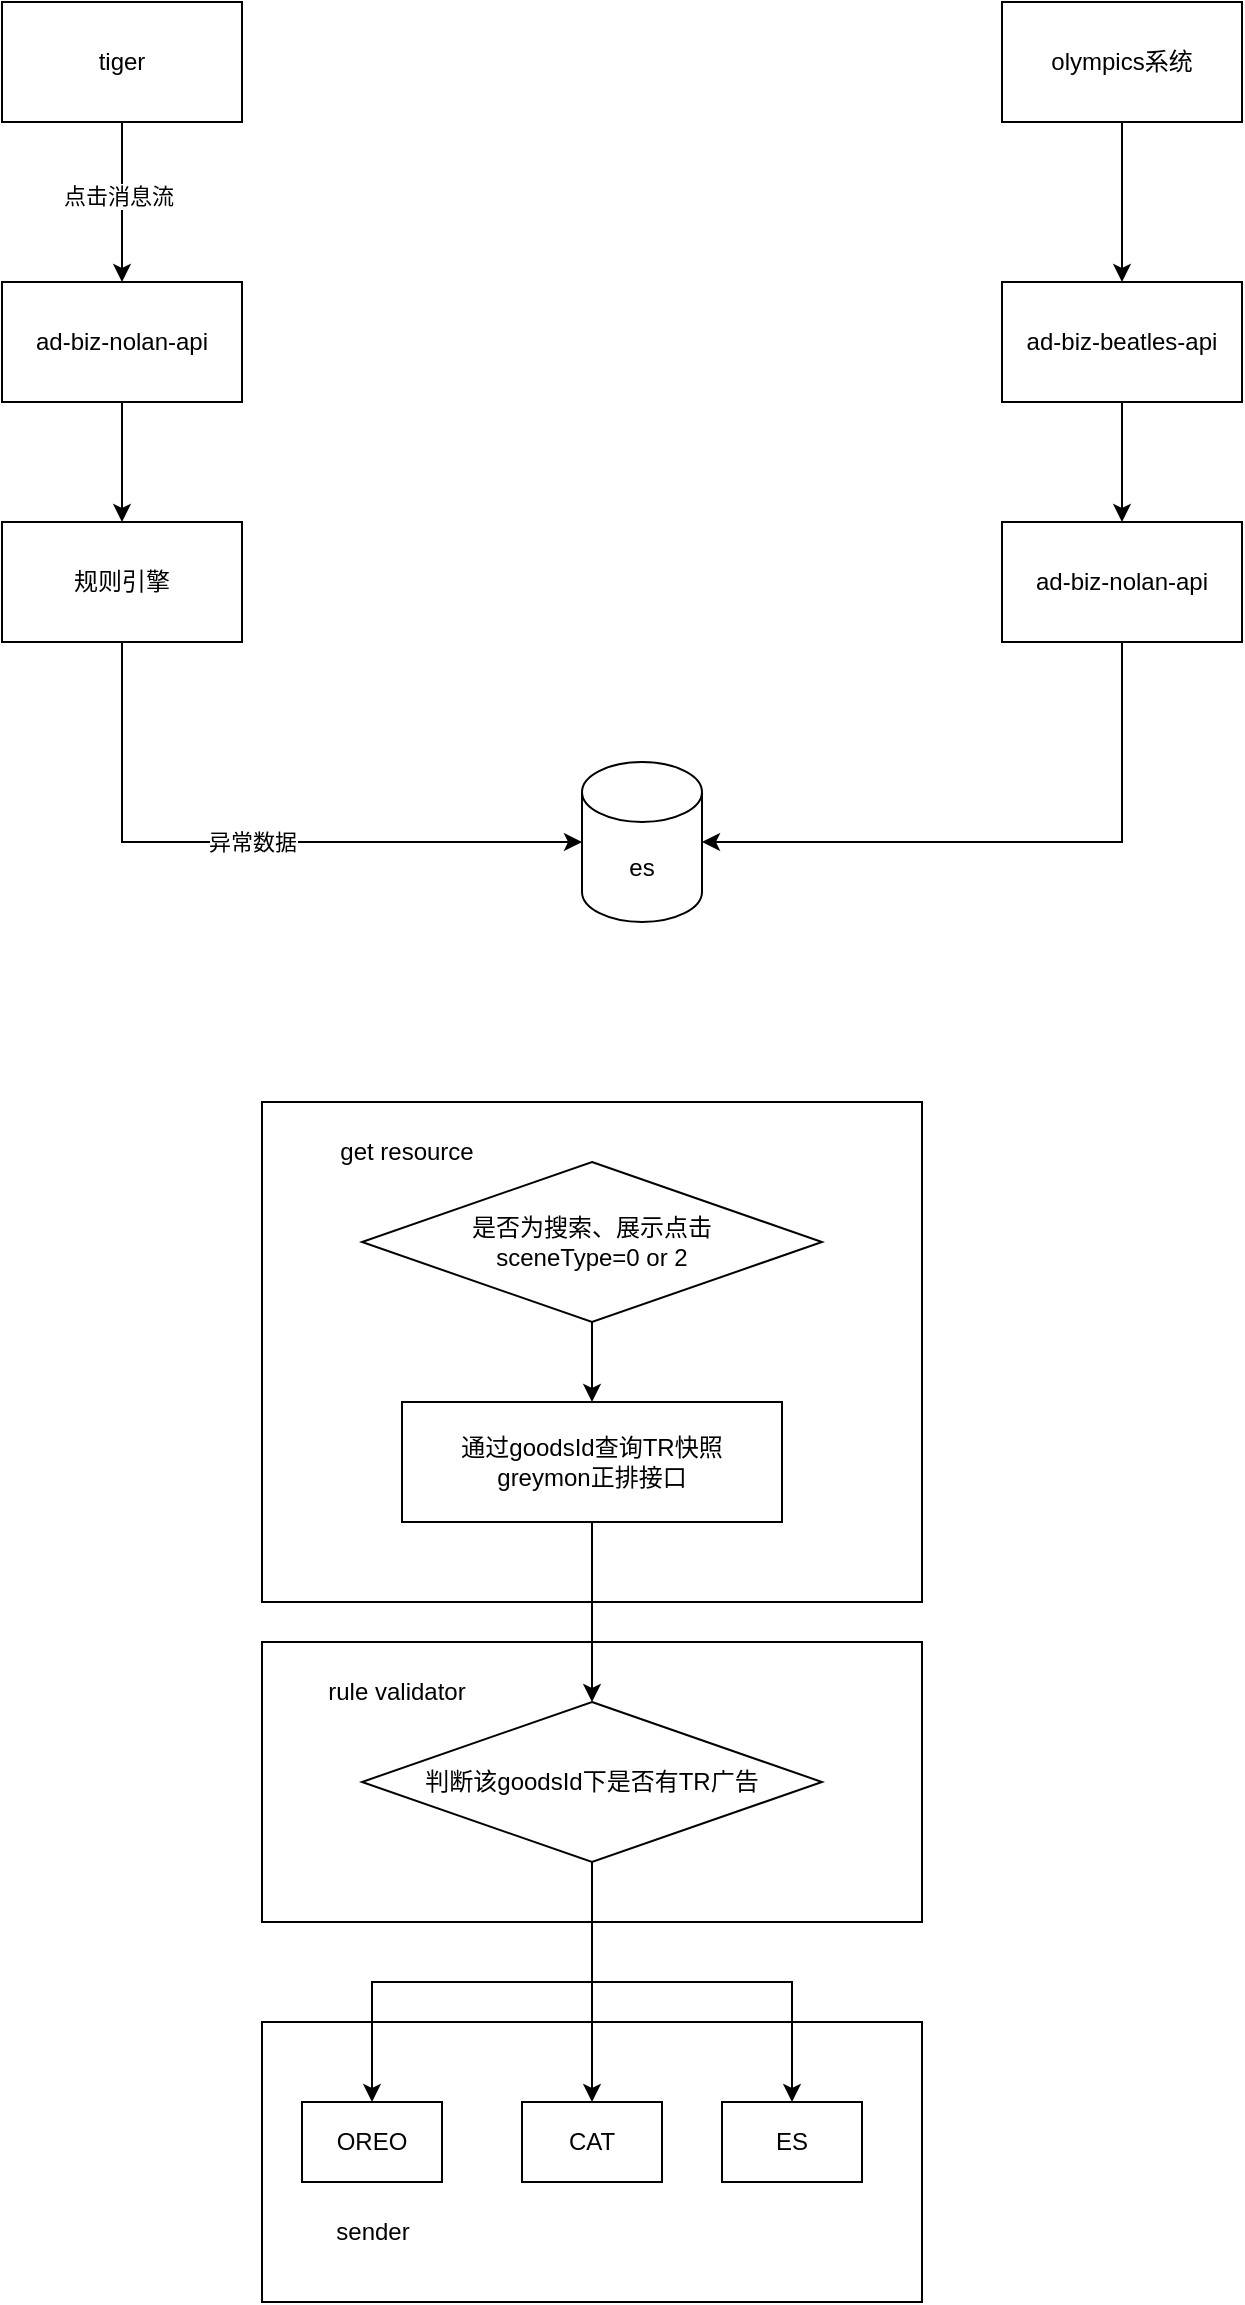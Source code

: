 <mxfile version="15.7.3" type="github">
  <diagram id="bPxxvuAg6DJ5knDdLcHN" name="Page-1">
    <mxGraphModel dx="1426" dy="769" grid="1" gridSize="10" guides="1" tooltips="1" connect="1" arrows="1" fold="1" page="1" pageScale="1" pageWidth="827" pageHeight="1169" math="0" shadow="0">
      <root>
        <mxCell id="0" />
        <mxCell id="1" parent="0" />
        <mxCell id="RIV_8DD1zcelonFKxzlP-36" value="" style="rounded=0;whiteSpace=wrap;html=1;" vertex="1" parent="1">
          <mxGeometry x="210" y="1100" width="330" height="140" as="geometry" />
        </mxCell>
        <mxCell id="RIV_8DD1zcelonFKxzlP-33" value="" style="rounded=0;whiteSpace=wrap;html=1;" vertex="1" parent="1">
          <mxGeometry x="210" y="910" width="330" height="140" as="geometry" />
        </mxCell>
        <mxCell id="RIV_8DD1zcelonFKxzlP-32" value="" style="rounded=0;whiteSpace=wrap;html=1;" vertex="1" parent="1">
          <mxGeometry x="210" y="640" width="330" height="250" as="geometry" />
        </mxCell>
        <mxCell id="RIV_8DD1zcelonFKxzlP-3" value="" style="edgeStyle=orthogonalEdgeStyle;rounded=0;orthogonalLoop=1;jettySize=auto;html=1;" edge="1" parent="1" source="RIV_8DD1zcelonFKxzlP-1" target="RIV_8DD1zcelonFKxzlP-2">
          <mxGeometry relative="1" as="geometry" />
        </mxCell>
        <mxCell id="RIV_8DD1zcelonFKxzlP-11" value="点击消息流" style="edgeLabel;html=1;align=center;verticalAlign=middle;resizable=0;points=[];" vertex="1" connectable="0" parent="RIV_8DD1zcelonFKxzlP-3">
          <mxGeometry x="-0.091" y="-2" relative="1" as="geometry">
            <mxPoint as="offset" />
          </mxGeometry>
        </mxCell>
        <mxCell id="RIV_8DD1zcelonFKxzlP-1" value="tiger" style="rounded=0;whiteSpace=wrap;html=1;" vertex="1" parent="1">
          <mxGeometry x="80" y="90" width="120" height="60" as="geometry" />
        </mxCell>
        <mxCell id="RIV_8DD1zcelonFKxzlP-13" value="" style="edgeStyle=orthogonalEdgeStyle;rounded=0;orthogonalLoop=1;jettySize=auto;html=1;" edge="1" parent="1" source="RIV_8DD1zcelonFKxzlP-2" target="RIV_8DD1zcelonFKxzlP-12">
          <mxGeometry relative="1" as="geometry" />
        </mxCell>
        <mxCell id="RIV_8DD1zcelonFKxzlP-2" value="ad-biz-nolan-api" style="whiteSpace=wrap;html=1;rounded=0;" vertex="1" parent="1">
          <mxGeometry x="80" y="230" width="120" height="60" as="geometry" />
        </mxCell>
        <mxCell id="RIV_8DD1zcelonFKxzlP-6" value="es" style="shape=cylinder3;whiteSpace=wrap;html=1;boundedLbl=1;backgroundOutline=1;size=15;" vertex="1" parent="1">
          <mxGeometry x="370" y="470" width="60" height="80" as="geometry" />
        </mxCell>
        <mxCell id="RIV_8DD1zcelonFKxzlP-9" style="edgeStyle=orthogonalEdgeStyle;rounded=0;orthogonalLoop=1;jettySize=auto;html=1;entryX=1;entryY=0.5;entryDx=0;entryDy=0;entryPerimeter=0;" edge="1" parent="1" source="RIV_8DD1zcelonFKxzlP-8" target="RIV_8DD1zcelonFKxzlP-6">
          <mxGeometry relative="1" as="geometry">
            <Array as="points">
              <mxPoint x="640" y="510" />
            </Array>
          </mxGeometry>
        </mxCell>
        <mxCell id="RIV_8DD1zcelonFKxzlP-8" value="ad-biz-nolan-api" style="whiteSpace=wrap;html=1;rounded=0;" vertex="1" parent="1">
          <mxGeometry x="580" y="350" width="120" height="60" as="geometry" />
        </mxCell>
        <mxCell id="RIV_8DD1zcelonFKxzlP-19" value="" style="edgeStyle=orthogonalEdgeStyle;rounded=0;orthogonalLoop=1;jettySize=auto;html=1;entryX=0.5;entryY=0;entryDx=0;entryDy=0;" edge="1" parent="1" source="RIV_8DD1zcelonFKxzlP-10" target="RIV_8DD1zcelonFKxzlP-16">
          <mxGeometry relative="1" as="geometry">
            <mxPoint x="640" y="170" as="targetPoint" />
          </mxGeometry>
        </mxCell>
        <mxCell id="RIV_8DD1zcelonFKxzlP-10" value="olympics系统" style="rounded=0;whiteSpace=wrap;html=1;" vertex="1" parent="1">
          <mxGeometry x="580" y="90" width="120" height="60" as="geometry" />
        </mxCell>
        <mxCell id="RIV_8DD1zcelonFKxzlP-27" value="异常数据" style="edgeStyle=orthogonalEdgeStyle;rounded=0;orthogonalLoop=1;jettySize=auto;html=1;exitX=0.5;exitY=1;exitDx=0;exitDy=0;entryX=0;entryY=0.5;entryDx=0;entryDy=0;entryPerimeter=0;" edge="1" parent="1" source="RIV_8DD1zcelonFKxzlP-12" target="RIV_8DD1zcelonFKxzlP-6">
          <mxGeometry relative="1" as="geometry" />
        </mxCell>
        <mxCell id="RIV_8DD1zcelonFKxzlP-12" value="规则引擎" style="whiteSpace=wrap;html=1;rounded=0;" vertex="1" parent="1">
          <mxGeometry x="80" y="350" width="120" height="60" as="geometry" />
        </mxCell>
        <mxCell id="RIV_8DD1zcelonFKxzlP-17" value="" style="edgeStyle=orthogonalEdgeStyle;rounded=0;orthogonalLoop=1;jettySize=auto;html=1;" edge="1" parent="1" source="RIV_8DD1zcelonFKxzlP-16" target="RIV_8DD1zcelonFKxzlP-8">
          <mxGeometry relative="1" as="geometry" />
        </mxCell>
        <mxCell id="RIV_8DD1zcelonFKxzlP-16" value="ad-biz-beatles-api" style="whiteSpace=wrap;html=1;rounded=0;" vertex="1" parent="1">
          <mxGeometry x="580" y="230" width="120" height="60" as="geometry" />
        </mxCell>
        <mxCell id="RIV_8DD1zcelonFKxzlP-31" value="" style="edgeStyle=orthogonalEdgeStyle;rounded=0;orthogonalLoop=1;jettySize=auto;html=1;" edge="1" parent="1" source="RIV_8DD1zcelonFKxzlP-29" target="RIV_8DD1zcelonFKxzlP-30">
          <mxGeometry relative="1" as="geometry" />
        </mxCell>
        <mxCell id="RIV_8DD1zcelonFKxzlP-29" value="是否为搜索、展示点击&lt;br&gt;sceneType=0 or 2" style="rhombus;whiteSpace=wrap;html=1;" vertex="1" parent="1">
          <mxGeometry x="260" y="670" width="230" height="80" as="geometry" />
        </mxCell>
        <mxCell id="RIV_8DD1zcelonFKxzlP-35" value="" style="edgeStyle=orthogonalEdgeStyle;rounded=0;orthogonalLoop=1;jettySize=auto;html=1;" edge="1" parent="1" source="RIV_8DD1zcelonFKxzlP-30" target="RIV_8DD1zcelonFKxzlP-34">
          <mxGeometry relative="1" as="geometry" />
        </mxCell>
        <mxCell id="RIV_8DD1zcelonFKxzlP-30" value="通过goodsId查询TR快照&lt;br&gt;&lt;p style=&quot;margin: 0px&quot;&gt;greymon正排接口&lt;/p&gt;&lt;div&gt;&lt;/div&gt;" style="whiteSpace=wrap;html=1;" vertex="1" parent="1">
          <mxGeometry x="280" y="790" width="190" height="60" as="geometry" />
        </mxCell>
        <mxCell id="RIV_8DD1zcelonFKxzlP-40" style="edgeStyle=orthogonalEdgeStyle;rounded=0;orthogonalLoop=1;jettySize=auto;html=1;exitX=0.5;exitY=1;exitDx=0;exitDy=0;entryX=0.5;entryY=0;entryDx=0;entryDy=0;" edge="1" parent="1" source="RIV_8DD1zcelonFKxzlP-34" target="RIV_8DD1zcelonFKxzlP-38">
          <mxGeometry relative="1" as="geometry">
            <Array as="points">
              <mxPoint x="375" y="1080" />
              <mxPoint x="375" y="1080" />
            </Array>
          </mxGeometry>
        </mxCell>
        <mxCell id="RIV_8DD1zcelonFKxzlP-43" style="edgeStyle=orthogonalEdgeStyle;rounded=0;orthogonalLoop=1;jettySize=auto;html=1;exitX=0.5;exitY=1;exitDx=0;exitDy=0;" edge="1" parent="1" source="RIV_8DD1zcelonFKxzlP-34" target="RIV_8DD1zcelonFKxzlP-39">
          <mxGeometry relative="1" as="geometry" />
        </mxCell>
        <mxCell id="RIV_8DD1zcelonFKxzlP-44" style="edgeStyle=orthogonalEdgeStyle;rounded=0;orthogonalLoop=1;jettySize=auto;html=1;exitX=0.5;exitY=1;exitDx=0;exitDy=0;entryX=0.5;entryY=0;entryDx=0;entryDy=0;" edge="1" parent="1" source="RIV_8DD1zcelonFKxzlP-34" target="RIV_8DD1zcelonFKxzlP-37">
          <mxGeometry relative="1" as="geometry" />
        </mxCell>
        <mxCell id="RIV_8DD1zcelonFKxzlP-34" value="判断该goodsId下是否有TR广告" style="rhombus;whiteSpace=wrap;html=1;" vertex="1" parent="1">
          <mxGeometry x="260" y="940" width="230" height="80" as="geometry" />
        </mxCell>
        <mxCell id="RIV_8DD1zcelonFKxzlP-37" value="OREO" style="rounded=0;whiteSpace=wrap;html=1;" vertex="1" parent="1">
          <mxGeometry x="230" y="1140" width="70" height="40" as="geometry" />
        </mxCell>
        <mxCell id="RIV_8DD1zcelonFKxzlP-38" value="CAT" style="rounded=0;whiteSpace=wrap;html=1;" vertex="1" parent="1">
          <mxGeometry x="340" y="1140" width="70" height="40" as="geometry" />
        </mxCell>
        <mxCell id="RIV_8DD1zcelonFKxzlP-39" value="ES" style="rounded=0;whiteSpace=wrap;html=1;" vertex="1" parent="1">
          <mxGeometry x="440" y="1140" width="70" height="40" as="geometry" />
        </mxCell>
        <mxCell id="RIV_8DD1zcelonFKxzlP-47" value="get resource" style="text;html=1;strokeColor=none;fillColor=none;align=center;verticalAlign=middle;whiteSpace=wrap;rounded=0;" vertex="1" parent="1">
          <mxGeometry x="235" y="650" width="95" height="30" as="geometry" />
        </mxCell>
        <mxCell id="RIV_8DD1zcelonFKxzlP-49" value="rule validator" style="text;html=1;strokeColor=none;fillColor=none;align=center;verticalAlign=middle;whiteSpace=wrap;rounded=0;" vertex="1" parent="1">
          <mxGeometry x="230" y="920" width="95" height="30" as="geometry" />
        </mxCell>
        <mxCell id="RIV_8DD1zcelonFKxzlP-50" value="sender" style="text;html=1;strokeColor=none;fillColor=none;align=center;verticalAlign=middle;whiteSpace=wrap;rounded=0;" vertex="1" parent="1">
          <mxGeometry x="217.5" y="1190" width="95" height="30" as="geometry" />
        </mxCell>
      </root>
    </mxGraphModel>
  </diagram>
</mxfile>
